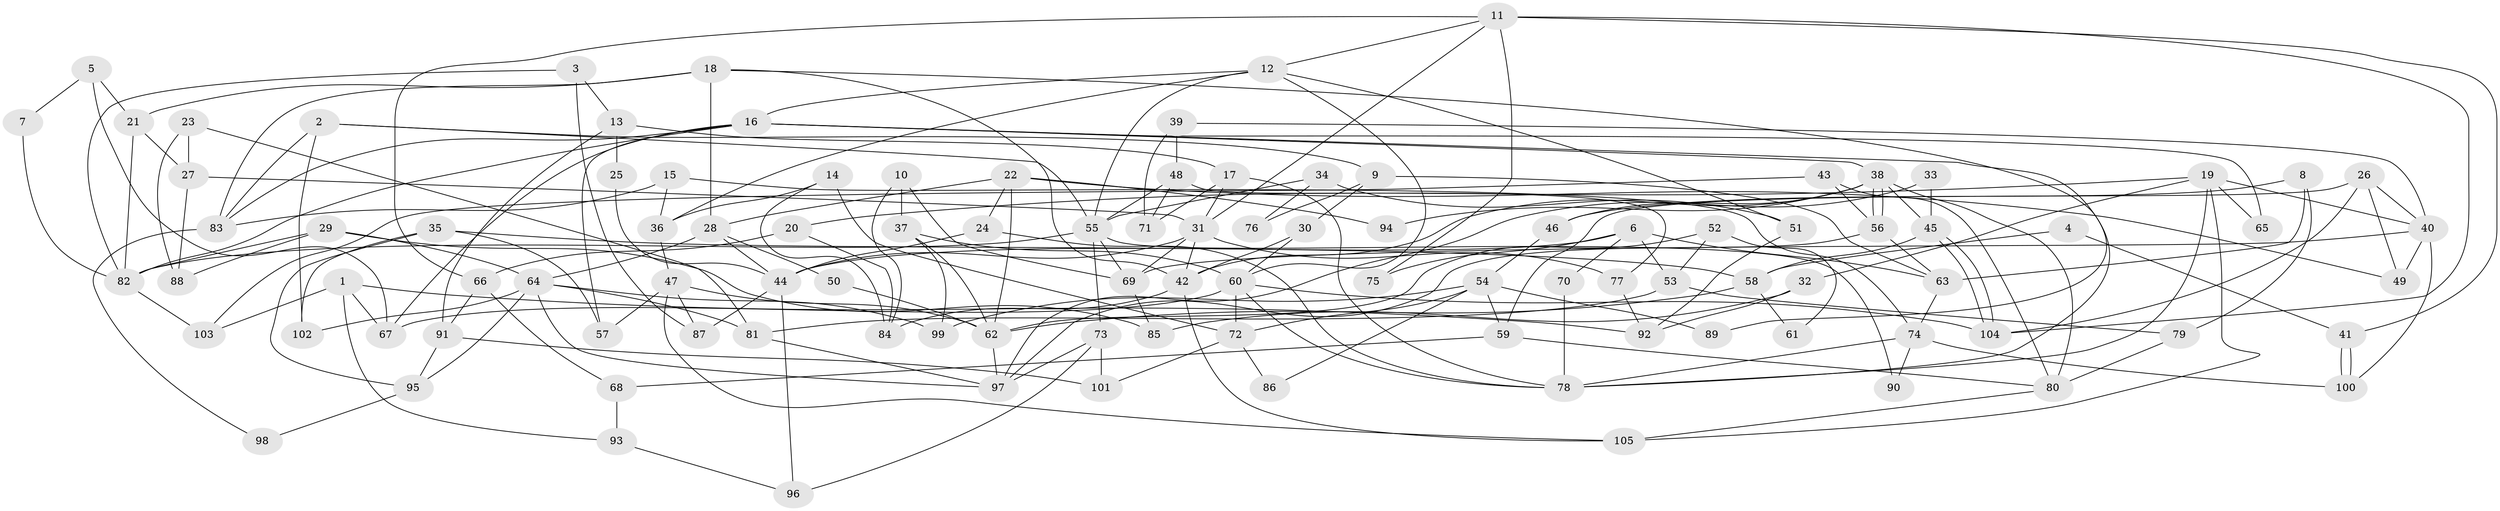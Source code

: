 // Generated by graph-tools (version 1.1) at 2025/14/03/09/25 04:14:49]
// undirected, 105 vertices, 210 edges
graph export_dot {
graph [start="1"]
  node [color=gray90,style=filled];
  1;
  2;
  3;
  4;
  5;
  6;
  7;
  8;
  9;
  10;
  11;
  12;
  13;
  14;
  15;
  16;
  17;
  18;
  19;
  20;
  21;
  22;
  23;
  24;
  25;
  26;
  27;
  28;
  29;
  30;
  31;
  32;
  33;
  34;
  35;
  36;
  37;
  38;
  39;
  40;
  41;
  42;
  43;
  44;
  45;
  46;
  47;
  48;
  49;
  50;
  51;
  52;
  53;
  54;
  55;
  56;
  57;
  58;
  59;
  60;
  61;
  62;
  63;
  64;
  65;
  66;
  67;
  68;
  69;
  70;
  71;
  72;
  73;
  74;
  75;
  76;
  77;
  78;
  79;
  80;
  81;
  82;
  83;
  84;
  85;
  86;
  87;
  88;
  89;
  90;
  91;
  92;
  93;
  94;
  95;
  96;
  97;
  98;
  99;
  100;
  101;
  102;
  103;
  104;
  105;
  1 -- 103;
  1 -- 67;
  1 -- 92;
  1 -- 93;
  2 -- 55;
  2 -- 83;
  2 -- 9;
  2 -- 102;
  3 -- 82;
  3 -- 87;
  3 -- 13;
  4 -- 58;
  4 -- 41;
  5 -- 21;
  5 -- 67;
  5 -- 7;
  6 -- 63;
  6 -- 44;
  6 -- 53;
  6 -- 70;
  6 -- 75;
  7 -- 82;
  8 -- 79;
  8 -- 63;
  8 -- 46;
  9 -- 30;
  9 -- 63;
  9 -- 76;
  10 -- 69;
  10 -- 84;
  10 -- 37;
  11 -- 104;
  11 -- 12;
  11 -- 31;
  11 -- 41;
  11 -- 66;
  11 -- 75;
  12 -- 55;
  12 -- 16;
  12 -- 36;
  12 -- 51;
  12 -- 60;
  13 -- 91;
  13 -- 17;
  13 -- 25;
  14 -- 36;
  14 -- 72;
  14 -- 84;
  15 -- 36;
  15 -- 74;
  15 -- 83;
  16 -- 78;
  16 -- 38;
  16 -- 57;
  16 -- 65;
  16 -- 67;
  16 -- 82;
  16 -- 83;
  17 -- 31;
  17 -- 71;
  17 -- 78;
  18 -- 28;
  18 -- 83;
  18 -- 21;
  18 -- 42;
  18 -- 89;
  19 -- 32;
  19 -- 78;
  19 -- 20;
  19 -- 40;
  19 -- 65;
  19 -- 105;
  20 -- 84;
  20 -- 66;
  21 -- 82;
  21 -- 27;
  22 -- 49;
  22 -- 28;
  22 -- 24;
  22 -- 62;
  22 -- 94;
  23 -- 27;
  23 -- 88;
  23 -- 81;
  24 -- 78;
  24 -- 44;
  25 -- 44;
  26 -- 40;
  26 -- 104;
  26 -- 49;
  26 -- 59;
  27 -- 31;
  27 -- 88;
  28 -- 64;
  28 -- 44;
  28 -- 50;
  29 -- 82;
  29 -- 64;
  29 -- 85;
  29 -- 88;
  30 -- 42;
  30 -- 60;
  31 -- 42;
  31 -- 44;
  31 -- 69;
  31 -- 77;
  32 -- 85;
  32 -- 92;
  33 -- 97;
  33 -- 45;
  34 -- 55;
  34 -- 51;
  34 -- 76;
  35 -- 58;
  35 -- 102;
  35 -- 57;
  35 -- 95;
  36 -- 47;
  37 -- 62;
  37 -- 60;
  37 -- 99;
  38 -- 42;
  38 -- 56;
  38 -- 56;
  38 -- 45;
  38 -- 46;
  38 -- 80;
  38 -- 94;
  39 -- 40;
  39 -- 48;
  39 -- 71;
  40 -- 100;
  40 -- 49;
  40 -- 69;
  41 -- 100;
  41 -- 100;
  42 -- 105;
  42 -- 84;
  43 -- 56;
  43 -- 80;
  43 -- 103;
  44 -- 87;
  44 -- 96;
  45 -- 104;
  45 -- 104;
  45 -- 58;
  46 -- 54;
  47 -- 105;
  47 -- 57;
  47 -- 62;
  47 -- 87;
  48 -- 71;
  48 -- 55;
  48 -- 77;
  50 -- 62;
  51 -- 92;
  52 -- 62;
  52 -- 53;
  52 -- 61;
  53 -- 81;
  53 -- 79;
  54 -- 59;
  54 -- 72;
  54 -- 86;
  54 -- 89;
  54 -- 99;
  55 -- 69;
  55 -- 73;
  55 -- 82;
  55 -- 90;
  56 -- 97;
  56 -- 63;
  58 -- 62;
  58 -- 61;
  59 -- 68;
  59 -- 80;
  60 -- 67;
  60 -- 72;
  60 -- 78;
  60 -- 104;
  62 -- 97;
  63 -- 74;
  64 -- 99;
  64 -- 81;
  64 -- 95;
  64 -- 97;
  64 -- 102;
  66 -- 68;
  66 -- 91;
  68 -- 93;
  69 -- 85;
  70 -- 78;
  72 -- 86;
  72 -- 101;
  73 -- 97;
  73 -- 101;
  73 -- 96;
  74 -- 78;
  74 -- 90;
  74 -- 100;
  77 -- 92;
  79 -- 80;
  80 -- 105;
  81 -- 97;
  82 -- 103;
  83 -- 98;
  91 -- 95;
  91 -- 101;
  93 -- 96;
  95 -- 98;
}
